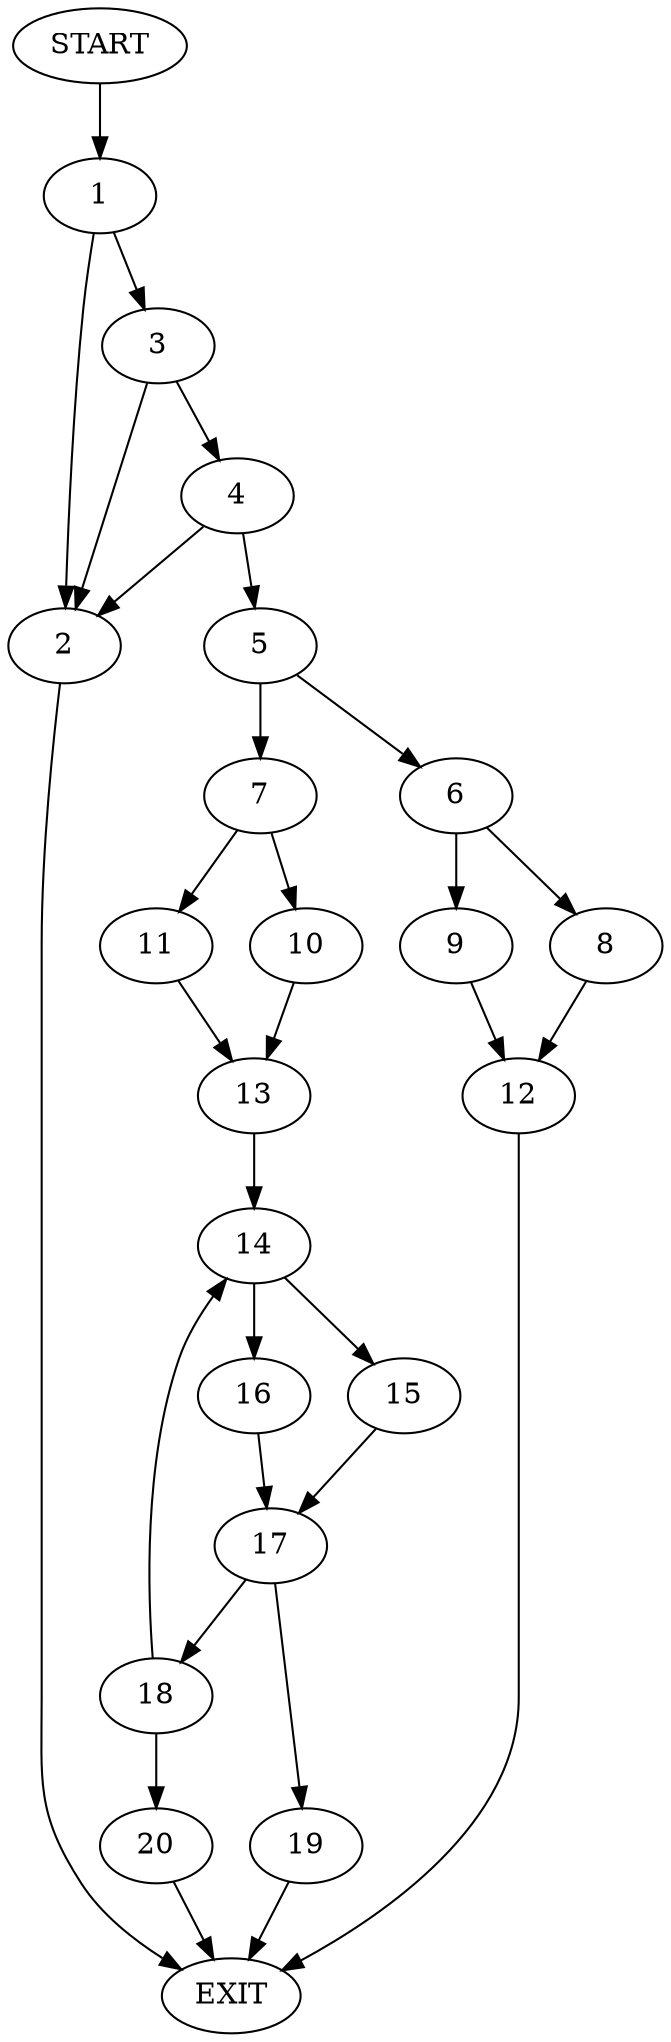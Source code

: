 digraph {
0 [label="START"]
21 [label="EXIT"]
0 -> 1
1 -> 2
1 -> 3
2 -> 21
3 -> 4
3 -> 2
4 -> 2
4 -> 5
5 -> 6
5 -> 7
6 -> 8
6 -> 9
7 -> 10
7 -> 11
9 -> 12
8 -> 12
12 -> 21
10 -> 13
11 -> 13
13 -> 14
14 -> 15
14 -> 16
15 -> 17
16 -> 17
17 -> 18
17 -> 19
18 -> 20
18 -> 14
19 -> 21
20 -> 21
}
